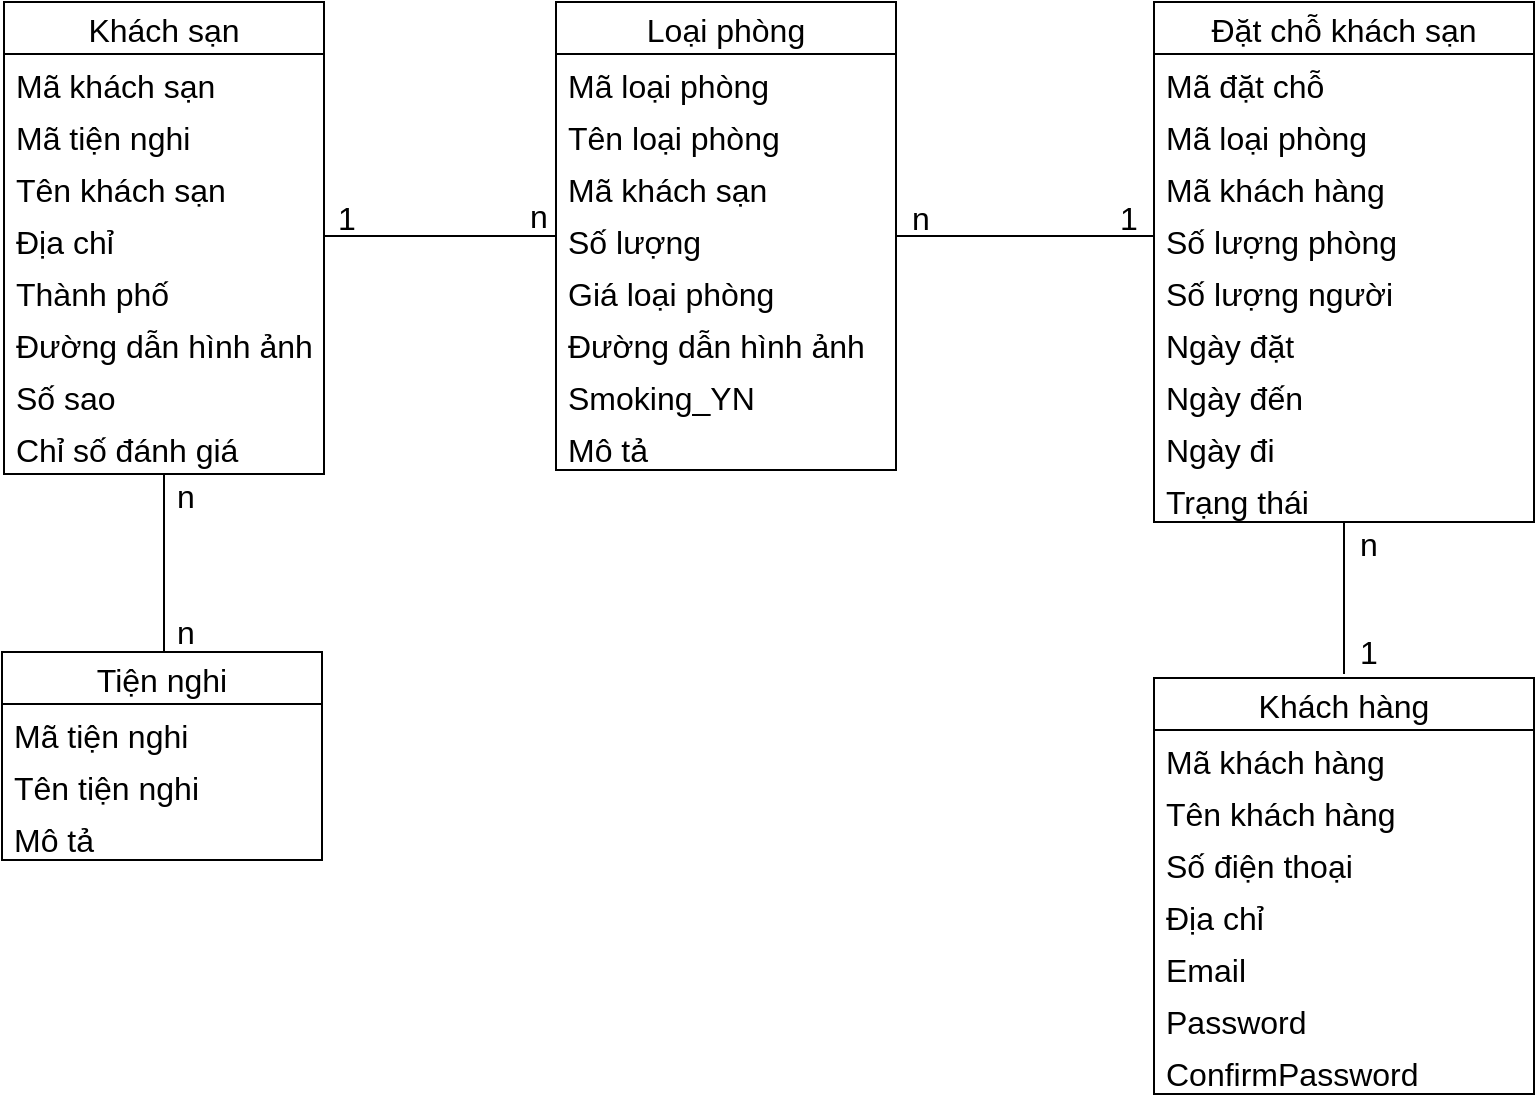 <mxfile version="11.0.2" type="github"><diagram id="VGulX2lR74bco79myVCr" name="Page-1"><mxGraphModel dx="1038" dy="550" grid="1" gridSize="10" guides="1" tooltips="1" connect="1" arrows="1" fold="1" page="1" pageScale="1" pageWidth="827" pageHeight="1169" math="0" shadow="0"><root><mxCell id="0"/><mxCell id="1" parent="0"/><mxCell id="PQWFblXyS17tmOqqMTEM-24" value="Khách sạn" style="swimlane;fontStyle=0;childLayout=stackLayout;horizontal=1;startSize=26;fillColor=none;horizontalStack=0;resizeParent=1;resizeParentMax=0;resizeLast=0;collapsible=1;marginBottom=0;fontSize=16;" vertex="1" parent="1"><mxGeometry x="105" y="64" width="160" height="236" as="geometry"><mxRectangle x="160" y="44" width="90" height="26" as="alternateBounds"/></mxGeometry></mxCell><mxCell id="PQWFblXyS17tmOqqMTEM-25" value="Mã khách sạn" style="text;strokeColor=none;fillColor=none;align=left;verticalAlign=top;spacingLeft=4;spacingRight=4;overflow=hidden;rotatable=0;points=[[0,0.5],[1,0.5]];portConstraint=eastwest;fontSize=16;" vertex="1" parent="PQWFblXyS17tmOqqMTEM-24"><mxGeometry y="26" width="160" height="26" as="geometry"/></mxCell><mxCell id="PQWFblXyS17tmOqqMTEM-82" value="Mã tiện nghi" style="text;strokeColor=none;fillColor=none;align=left;verticalAlign=top;spacingLeft=4;spacingRight=4;overflow=hidden;rotatable=0;points=[[0,0.5],[1,0.5]];portConstraint=eastwest;fontSize=16;" vertex="1" parent="PQWFblXyS17tmOqqMTEM-24"><mxGeometry y="52" width="160" height="26" as="geometry"/></mxCell><mxCell id="PQWFblXyS17tmOqqMTEM-26" value="Tên khách sạn" style="text;strokeColor=none;fillColor=none;align=left;verticalAlign=top;spacingLeft=4;spacingRight=4;overflow=hidden;rotatable=0;points=[[0,0.5],[1,0.5]];portConstraint=eastwest;fontSize=16;" vertex="1" parent="PQWFblXyS17tmOqqMTEM-24"><mxGeometry y="78" width="160" height="26" as="geometry"/></mxCell><mxCell id="PQWFblXyS17tmOqqMTEM-27" value="Địa chỉ" style="text;strokeColor=none;fillColor=none;align=left;verticalAlign=top;spacingLeft=4;spacingRight=4;overflow=hidden;rotatable=0;points=[[0,0.5],[1,0.5]];portConstraint=eastwest;fontSize=16;" vertex="1" parent="PQWFblXyS17tmOqqMTEM-24"><mxGeometry y="104" width="160" height="26" as="geometry"/></mxCell><mxCell id="PQWFblXyS17tmOqqMTEM-28" value="Thành phố" style="text;strokeColor=none;fillColor=none;align=left;verticalAlign=top;spacingLeft=4;spacingRight=4;overflow=hidden;rotatable=0;points=[[0,0.5],[1,0.5]];portConstraint=eastwest;fontSize=16;" vertex="1" parent="PQWFblXyS17tmOqqMTEM-24"><mxGeometry y="130" width="160" height="26" as="geometry"/></mxCell><mxCell id="PQWFblXyS17tmOqqMTEM-29" value="Đường dẫn hình ảnh" style="text;strokeColor=none;fillColor=none;align=left;verticalAlign=top;spacingLeft=4;spacingRight=4;overflow=hidden;rotatable=0;points=[[0,0.5],[1,0.5]];portConstraint=eastwest;fontSize=16;" vertex="1" parent="PQWFblXyS17tmOqqMTEM-24"><mxGeometry y="156" width="160" height="26" as="geometry"/></mxCell><mxCell id="PQWFblXyS17tmOqqMTEM-30" value="Số sao" style="text;strokeColor=none;fillColor=none;align=left;verticalAlign=top;spacingLeft=4;spacingRight=4;overflow=hidden;rotatable=0;points=[[0,0.5],[1,0.5]];portConstraint=eastwest;fontSize=16;" vertex="1" parent="PQWFblXyS17tmOqqMTEM-24"><mxGeometry y="182" width="160" height="26" as="geometry"/></mxCell><mxCell id="PQWFblXyS17tmOqqMTEM-31" value="Chỉ số đánh giá" style="text;strokeColor=none;fillColor=none;align=left;verticalAlign=top;spacingLeft=4;spacingRight=4;overflow=hidden;rotatable=0;points=[[0,0.5],[1,0.5]];portConstraint=eastwest;fontSize=16;" vertex="1" parent="PQWFblXyS17tmOqqMTEM-24"><mxGeometry y="208" width="160" height="28" as="geometry"/></mxCell><mxCell id="PQWFblXyS17tmOqqMTEM-36" value="Loại phòng" style="swimlane;fontStyle=0;childLayout=stackLayout;horizontal=1;startSize=26;fillColor=none;horizontalStack=0;resizeParent=1;resizeParentMax=0;resizeLast=0;collapsible=1;marginBottom=0;fontSize=16;" vertex="1" parent="1"><mxGeometry x="381" y="64" width="170" height="234" as="geometry"/></mxCell><mxCell id="PQWFblXyS17tmOqqMTEM-37" value="Mã loại phòng" style="text;strokeColor=none;fillColor=none;align=left;verticalAlign=top;spacingLeft=4;spacingRight=4;overflow=hidden;rotatable=0;points=[[0,0.5],[1,0.5]];portConstraint=eastwest;fontSize=16;" vertex="1" parent="PQWFblXyS17tmOqqMTEM-36"><mxGeometry y="26" width="170" height="26" as="geometry"/></mxCell><mxCell id="PQWFblXyS17tmOqqMTEM-38" value="Tên loại phòng" style="text;strokeColor=none;fillColor=none;align=left;verticalAlign=top;spacingLeft=4;spacingRight=4;overflow=hidden;rotatable=0;points=[[0,0.5],[1,0.5]];portConstraint=eastwest;fontSize=16;" vertex="1" parent="PQWFblXyS17tmOqqMTEM-36"><mxGeometry y="52" width="170" height="26" as="geometry"/></mxCell><mxCell id="PQWFblXyS17tmOqqMTEM-39" value="Mã khách sạn" style="text;strokeColor=none;fillColor=none;align=left;verticalAlign=top;spacingLeft=4;spacingRight=4;overflow=hidden;rotatable=0;points=[[0,0.5],[1,0.5]];portConstraint=eastwest;fontSize=16;" vertex="1" parent="PQWFblXyS17tmOqqMTEM-36"><mxGeometry y="78" width="170" height="26" as="geometry"/></mxCell><mxCell id="PQWFblXyS17tmOqqMTEM-62" value="Số lượng" style="text;strokeColor=none;fillColor=none;align=left;verticalAlign=top;spacingLeft=4;spacingRight=4;overflow=hidden;rotatable=0;points=[[0,0.5],[1,0.5]];portConstraint=eastwest;fontSize=16;" vertex="1" parent="PQWFblXyS17tmOqqMTEM-36"><mxGeometry y="104" width="170" height="26" as="geometry"/></mxCell><mxCell id="PQWFblXyS17tmOqqMTEM-40" value="Giá loại phòng" style="text;strokeColor=none;fillColor=none;align=left;verticalAlign=top;spacingLeft=4;spacingRight=4;overflow=hidden;rotatable=0;points=[[0,0.5],[1,0.5]];portConstraint=eastwest;fontSize=16;" vertex="1" parent="PQWFblXyS17tmOqqMTEM-36"><mxGeometry y="130" width="170" height="26" as="geometry"/></mxCell><mxCell id="PQWFblXyS17tmOqqMTEM-41" value="Đường dẫn hình ảnh" style="text;strokeColor=none;fillColor=none;align=left;verticalAlign=top;spacingLeft=4;spacingRight=4;overflow=hidden;rotatable=0;points=[[0,0.5],[1,0.5]];portConstraint=eastwest;fontSize=16;" vertex="1" parent="PQWFblXyS17tmOqqMTEM-36"><mxGeometry y="156" width="170" height="26" as="geometry"/></mxCell><mxCell id="PQWFblXyS17tmOqqMTEM-42" value="Smoking_YN" style="text;strokeColor=none;fillColor=none;align=left;verticalAlign=top;spacingLeft=4;spacingRight=4;overflow=hidden;rotatable=0;points=[[0,0.5],[1,0.5]];portConstraint=eastwest;fontSize=16;" vertex="1" parent="PQWFblXyS17tmOqqMTEM-36"><mxGeometry y="182" width="170" height="26" as="geometry"/></mxCell><mxCell id="PQWFblXyS17tmOqqMTEM-43" value="Mô tả" style="text;strokeColor=none;fillColor=none;align=left;verticalAlign=top;spacingLeft=4;spacingRight=4;overflow=hidden;rotatable=0;points=[[0,0.5],[1,0.5]];portConstraint=eastwest;fontSize=16;" vertex="1" parent="PQWFblXyS17tmOqqMTEM-36"><mxGeometry y="208" width="170" height="26" as="geometry"/></mxCell><mxCell id="PQWFblXyS17tmOqqMTEM-99" style="edgeStyle=none;rounded=0;orthogonalLoop=1;jettySize=auto;html=1;entryX=0;entryY=0.5;entryDx=0;entryDy=0;fontSize=16;" edge="1" parent="PQWFblXyS17tmOqqMTEM-36" source="PQWFblXyS17tmOqqMTEM-62" target="PQWFblXyS17tmOqqMTEM-62"><mxGeometry relative="1" as="geometry"/></mxCell><mxCell id="PQWFblXyS17tmOqqMTEM-49" value="Đặt chỗ khách sạn" style="swimlane;fontStyle=0;childLayout=stackLayout;horizontal=1;startSize=26;fillColor=none;horizontalStack=0;resizeParent=1;resizeParentMax=0;resizeLast=0;collapsible=1;marginBottom=0;fontSize=16;" vertex="1" parent="1"><mxGeometry x="680" y="64" width="190" height="260" as="geometry"/></mxCell><mxCell id="PQWFblXyS17tmOqqMTEM-50" value="Mã đặt chỗ" style="text;strokeColor=none;fillColor=none;align=left;verticalAlign=top;spacingLeft=4;spacingRight=4;overflow=hidden;rotatable=0;points=[[0,0.5],[1,0.5]];portConstraint=eastwest;fontSize=16;" vertex="1" parent="PQWFblXyS17tmOqqMTEM-49"><mxGeometry y="26" width="190" height="26" as="geometry"/></mxCell><mxCell id="PQWFblXyS17tmOqqMTEM-51" value="Mã loại phòng" style="text;strokeColor=none;fillColor=none;align=left;verticalAlign=top;spacingLeft=4;spacingRight=4;overflow=hidden;rotatable=0;points=[[0,0.5],[1,0.5]];portConstraint=eastwest;fontSize=16;" vertex="1" parent="PQWFblXyS17tmOqqMTEM-49"><mxGeometry y="52" width="190" height="26" as="geometry"/></mxCell><mxCell id="PQWFblXyS17tmOqqMTEM-52" value="Mã khách hàng" style="text;strokeColor=none;fillColor=none;align=left;verticalAlign=top;spacingLeft=4;spacingRight=4;overflow=hidden;rotatable=0;points=[[0,0.5],[1,0.5]];portConstraint=eastwest;fontSize=16;" vertex="1" parent="PQWFblXyS17tmOqqMTEM-49"><mxGeometry y="78" width="190" height="26" as="geometry"/></mxCell><mxCell id="PQWFblXyS17tmOqqMTEM-57" value="Số lượng phòng" style="text;strokeColor=none;fillColor=none;align=left;verticalAlign=top;spacingLeft=4;spacingRight=4;overflow=hidden;rotatable=0;points=[[0,0.5],[1,0.5]];portConstraint=eastwest;fontSize=16;" vertex="1" parent="PQWFblXyS17tmOqqMTEM-49"><mxGeometry y="104" width="190" height="26" as="geometry"/></mxCell><mxCell id="PQWFblXyS17tmOqqMTEM-58" value="Số lượng người" style="text;strokeColor=none;fillColor=none;align=left;verticalAlign=top;spacingLeft=4;spacingRight=4;overflow=hidden;rotatable=0;points=[[0,0.5],[1,0.5]];portConstraint=eastwest;fontSize=16;" vertex="1" parent="PQWFblXyS17tmOqqMTEM-49"><mxGeometry y="130" width="190" height="26" as="geometry"/></mxCell><mxCell id="PQWFblXyS17tmOqqMTEM-59" value="Ngày đặt " style="text;strokeColor=none;fillColor=none;align=left;verticalAlign=top;spacingLeft=4;spacingRight=4;overflow=hidden;rotatable=0;points=[[0,0.5],[1,0.5]];portConstraint=eastwest;fontSize=16;" vertex="1" parent="PQWFblXyS17tmOqqMTEM-49"><mxGeometry y="156" width="190" height="26" as="geometry"/></mxCell><mxCell id="PQWFblXyS17tmOqqMTEM-60" value="Ngày đến" style="text;strokeColor=none;fillColor=none;align=left;verticalAlign=top;spacingLeft=4;spacingRight=4;overflow=hidden;rotatable=0;points=[[0,0.5],[1,0.5]];portConstraint=eastwest;fontSize=16;" vertex="1" parent="PQWFblXyS17tmOqqMTEM-49"><mxGeometry y="182" width="190" height="26" as="geometry"/></mxCell><mxCell id="PQWFblXyS17tmOqqMTEM-61" value="Ngày đi" style="text;strokeColor=none;fillColor=none;align=left;verticalAlign=top;spacingLeft=4;spacingRight=4;overflow=hidden;rotatable=0;points=[[0,0.5],[1,0.5]];portConstraint=eastwest;fontSize=16;" vertex="1" parent="PQWFblXyS17tmOqqMTEM-49"><mxGeometry y="208" width="190" height="26" as="geometry"/></mxCell><mxCell id="PQWFblXyS17tmOqqMTEM-63" value="Trạng thái" style="text;strokeColor=none;fillColor=none;align=left;verticalAlign=top;spacingLeft=4;spacingRight=4;overflow=hidden;rotatable=0;points=[[0,0.5],[1,0.5]];portConstraint=eastwest;fontSize=16;" vertex="1" parent="PQWFblXyS17tmOqqMTEM-49"><mxGeometry y="234" width="190" height="26" as="geometry"/></mxCell><mxCell id="PQWFblXyS17tmOqqMTEM-65" value="Khách hàng" style="swimlane;fontStyle=0;childLayout=stackLayout;horizontal=1;startSize=26;fillColor=none;horizontalStack=0;resizeParent=1;resizeParentMax=0;resizeLast=0;collapsible=1;marginBottom=0;fontSize=16;" vertex="1" parent="1"><mxGeometry x="680" y="402" width="190" height="208" as="geometry"/></mxCell><mxCell id="PQWFblXyS17tmOqqMTEM-67" value="Mã khách hàng" style="text;strokeColor=none;fillColor=none;align=left;verticalAlign=top;spacingLeft=4;spacingRight=4;overflow=hidden;rotatable=0;points=[[0,0.5],[1,0.5]];portConstraint=eastwest;fontSize=16;" vertex="1" parent="PQWFblXyS17tmOqqMTEM-65"><mxGeometry y="26" width="190" height="26" as="geometry"/></mxCell><mxCell id="PQWFblXyS17tmOqqMTEM-68" value="Tên khách hàng" style="text;strokeColor=none;fillColor=none;align=left;verticalAlign=top;spacingLeft=4;spacingRight=4;overflow=hidden;rotatable=0;points=[[0,0.5],[1,0.5]];portConstraint=eastwest;fontSize=16;" vertex="1" parent="PQWFblXyS17tmOqqMTEM-65"><mxGeometry y="52" width="190" height="26" as="geometry"/></mxCell><mxCell id="PQWFblXyS17tmOqqMTEM-66" value="Số điện thoại" style="text;strokeColor=none;fillColor=none;align=left;verticalAlign=top;spacingLeft=4;spacingRight=4;overflow=hidden;rotatable=0;points=[[0,0.5],[1,0.5]];portConstraint=eastwest;fontSize=16;" vertex="1" parent="PQWFblXyS17tmOqqMTEM-65"><mxGeometry y="78" width="190" height="26" as="geometry"/></mxCell><mxCell id="PQWFblXyS17tmOqqMTEM-73" value="Địa chỉ" style="text;strokeColor=none;fillColor=none;align=left;verticalAlign=top;spacingLeft=4;spacingRight=4;overflow=hidden;rotatable=0;points=[[0,0.5],[1,0.5]];portConstraint=eastwest;fontSize=16;" vertex="1" parent="PQWFblXyS17tmOqqMTEM-65"><mxGeometry y="104" width="190" height="26" as="geometry"/></mxCell><mxCell id="PQWFblXyS17tmOqqMTEM-74" value="Email" style="text;strokeColor=none;fillColor=none;align=left;verticalAlign=top;spacingLeft=4;spacingRight=4;overflow=hidden;rotatable=0;points=[[0,0.5],[1,0.5]];portConstraint=eastwest;fontSize=16;" vertex="1" parent="PQWFblXyS17tmOqqMTEM-65"><mxGeometry y="130" width="190" height="26" as="geometry"/></mxCell><mxCell id="PQWFblXyS17tmOqqMTEM-75" value="Password" style="text;strokeColor=none;fillColor=none;align=left;verticalAlign=top;spacingLeft=4;spacingRight=4;overflow=hidden;rotatable=0;points=[[0,0.5],[1,0.5]];portConstraint=eastwest;fontSize=16;" vertex="1" parent="PQWFblXyS17tmOqqMTEM-65"><mxGeometry y="156" width="190" height="26" as="geometry"/></mxCell><mxCell id="PQWFblXyS17tmOqqMTEM-76" value="ConfirmPassword" style="text;strokeColor=none;fillColor=none;align=left;verticalAlign=top;spacingLeft=4;spacingRight=4;overflow=hidden;rotatable=0;points=[[0,0.5],[1,0.5]];portConstraint=eastwest;fontSize=16;" vertex="1" parent="PQWFblXyS17tmOqqMTEM-65"><mxGeometry y="182" width="190" height="26" as="geometry"/></mxCell><mxCell id="PQWFblXyS17tmOqqMTEM-78" value="Tiện nghi" style="swimlane;fontStyle=0;childLayout=stackLayout;horizontal=1;startSize=26;fillColor=none;horizontalStack=0;resizeParent=1;resizeParentMax=0;resizeLast=0;collapsible=1;marginBottom=0;fontSize=16;" vertex="1" parent="1"><mxGeometry x="104" y="389" width="160" height="104" as="geometry"/></mxCell><mxCell id="PQWFblXyS17tmOqqMTEM-79" value="Mã tiện nghi" style="text;strokeColor=none;fillColor=none;align=left;verticalAlign=top;spacingLeft=4;spacingRight=4;overflow=hidden;rotatable=0;points=[[0,0.5],[1,0.5]];portConstraint=eastwest;fontSize=16;" vertex="1" parent="PQWFblXyS17tmOqqMTEM-78"><mxGeometry y="26" width="160" height="26" as="geometry"/></mxCell><mxCell id="PQWFblXyS17tmOqqMTEM-80" value="Tên tiện nghi" style="text;strokeColor=none;fillColor=none;align=left;verticalAlign=top;spacingLeft=4;spacingRight=4;overflow=hidden;rotatable=0;points=[[0,0.5],[1,0.5]];portConstraint=eastwest;fontSize=16;" vertex="1" parent="PQWFblXyS17tmOqqMTEM-78"><mxGeometry y="52" width="160" height="26" as="geometry"/></mxCell><mxCell id="PQWFblXyS17tmOqqMTEM-81" value="Mô tả" style="text;strokeColor=none;fillColor=none;align=left;verticalAlign=top;spacingLeft=4;spacingRight=4;overflow=hidden;rotatable=0;points=[[0,0.5],[1,0.5]];portConstraint=eastwest;fontSize=16;" vertex="1" parent="PQWFblXyS17tmOqqMTEM-78"><mxGeometry y="78" width="160" height="26" as="geometry"/></mxCell><mxCell id="PQWFblXyS17tmOqqMTEM-86" value="" style="endArrow=none;html=1;fontSize=16;" edge="1" parent="1" source="PQWFblXyS17tmOqqMTEM-31"><mxGeometry width="50" height="50" relative="1" as="geometry"><mxPoint x="105" y="620" as="sourcePoint"/><mxPoint x="185" y="389" as="targetPoint"/></mxGeometry></mxCell><mxCell id="PQWFblXyS17tmOqqMTEM-88" value="n" style="text;html=1;strokeColor=none;fillColor=none;align=center;verticalAlign=middle;whiteSpace=wrap;rounded=0;fontSize=16;" vertex="1" parent="1"><mxGeometry x="176" y="301" width="40" height="20" as="geometry"/></mxCell><mxCell id="PQWFblXyS17tmOqqMTEM-91" value="n" style="text;html=1;strokeColor=none;fillColor=none;align=center;verticalAlign=middle;whiteSpace=wrap;rounded=0;fontSize=16;" vertex="1" parent="1"><mxGeometry x="176" y="369" width="40" height="20" as="geometry"/></mxCell><mxCell id="PQWFblXyS17tmOqqMTEM-92" value="" style="endArrow=none;html=1;entryX=0;entryY=0.5;entryDx=0;entryDy=0;fontSize=16;exitX=1;exitY=0.5;exitDx=0;exitDy=0;" edge="1" parent="1" source="PQWFblXyS17tmOqqMTEM-62" target="PQWFblXyS17tmOqqMTEM-57"><mxGeometry width="50" height="50" relative="1" as="geometry"><mxPoint x="591" y="155" as="sourcePoint"/><mxPoint x="591" y="244" as="targetPoint"/></mxGeometry></mxCell><mxCell id="PQWFblXyS17tmOqqMTEM-97" value="" style="endArrow=none;html=1;fontSize=16;" edge="1" parent="1" target="PQWFblXyS17tmOqqMTEM-63"><mxGeometry width="50" height="50" relative="1" as="geometry"><mxPoint x="775" y="400" as="sourcePoint"/><mxPoint x="720" y="389" as="targetPoint"/></mxGeometry></mxCell><mxCell id="PQWFblXyS17tmOqqMTEM-98" value="" style="endArrow=none;html=1;fontSize=16;entryX=0;entryY=0.5;entryDx=0;entryDy=0;exitX=1;exitY=0.5;exitDx=0;exitDy=0;" edge="1" parent="1" source="PQWFblXyS17tmOqqMTEM-27" target="PQWFblXyS17tmOqqMTEM-62"><mxGeometry width="50" height="50" relative="1" as="geometry"><mxPoint x="261" y="150" as="sourcePoint"/><mxPoint x="371" y="181" as="targetPoint"/></mxGeometry></mxCell><mxCell id="PQWFblXyS17tmOqqMTEM-101" value="n" style="text;html=1;strokeColor=none;fillColor=none;align=center;verticalAlign=middle;whiteSpace=wrap;rounded=0;fontSize=16;" vertex="1" parent="1"><mxGeometry x="775" y="324" width="25" height="21" as="geometry"/></mxCell><mxCell id="PQWFblXyS17tmOqqMTEM-103" value="1" style="text;html=1;strokeColor=none;fillColor=none;align=center;verticalAlign=middle;whiteSpace=wrap;rounded=0;fontSize=16;" vertex="1" parent="1"><mxGeometry x="775" y="378" width="25" height="21" as="geometry"/></mxCell><mxCell id="PQWFblXyS17tmOqqMTEM-104" value="1" style="text;html=1;strokeColor=none;fillColor=none;align=center;verticalAlign=middle;whiteSpace=wrap;rounded=0;fontSize=16;" vertex="1" parent="1"><mxGeometry x="264" y="161" width="25" height="21" as="geometry"/></mxCell><mxCell id="PQWFblXyS17tmOqqMTEM-109" value="n" style="text;html=1;strokeColor=none;fillColor=none;align=center;verticalAlign=middle;whiteSpace=wrap;rounded=0;fontSize=16;" vertex="1" parent="1"><mxGeometry x="360" y="160" width="25" height="21" as="geometry"/></mxCell><mxCell id="PQWFblXyS17tmOqqMTEM-110" value="1" style="text;html=1;strokeColor=none;fillColor=none;align=center;verticalAlign=middle;whiteSpace=wrap;rounded=0;fontSize=16;" vertex="1" parent="1"><mxGeometry x="655" y="161" width="25" height="21" as="geometry"/></mxCell><mxCell id="PQWFblXyS17tmOqqMTEM-111" value="n" style="text;html=1;strokeColor=none;fillColor=none;align=center;verticalAlign=middle;whiteSpace=wrap;rounded=0;fontSize=16;" vertex="1" parent="1"><mxGeometry x="551" y="161" width="25" height="21" as="geometry"/></mxCell></root></mxGraphModel></diagram></mxfile>